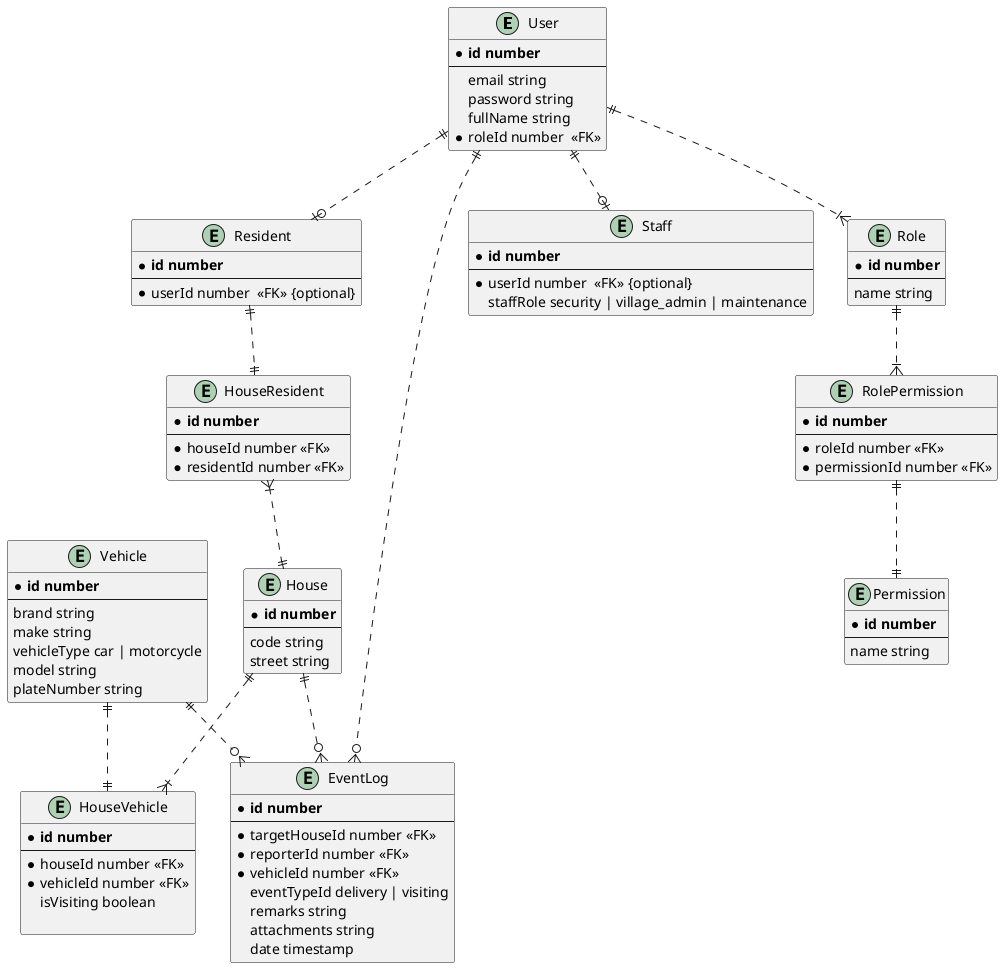 @startuml ERD
entity User {
  * **id number**
  --
  email string
  password string
  fullName string
  * roleId number  <<FK>>
}

entity Vehicle {
  * **id number**
  --
  brand string
  make string
  vehicleType car | motorcycle
  model string
  plateNumber string
}

entity Resident {
  * **id number**
  --
  * userId number  <<FK>> {optional}
}

entity Staff {
  * **id number**
  --
  * userId number  <<FK>> {optional}
  staffRole security | village_admin | maintenance
}

entity HouseResident {
  * **id number**
  --
  * houseId number <<FK>>
  * residentId number <<FK>>
}

entity HouseVehicle {
  * **id number**
  --
  * houseId number <<FK>>
  * vehicleId number <<FK>>
  isVisiting boolean

}

entity House {
  * **id number**
  --
  code string
  street string
}

entity Role {
  * **id number**
  --
  name string
}

entity Permission {
  * **id number**
  --
  name string
}

entity RolePermission {
  * **id number**
  --
  * roleId number <<FK>>
  * permissionId number <<FK>>
}

entity EventLog {
  * **id number**
  --
  * targetHouseId number <<FK>>
  * reporterId number <<FK>>
  * vehicleId number <<FK>>
  eventTypeId delivery | visiting
  remarks string
  attachments string
  date timestamp
}


Resident ||..|| HouseResident
Vehicle ||..|| HouseVehicle
House ||..|{ HouseVehicle
User ||..o| Resident
User ||..o| Staff
User ||..|{ Role
Role ||..|{ RolePermission
RolePermission ||..|| Permission
HouseResident }|..|| House
House ||..o{ EventLog
User ||..o{ EventLog
Vehicle ||..o{ EventLog


@enduml